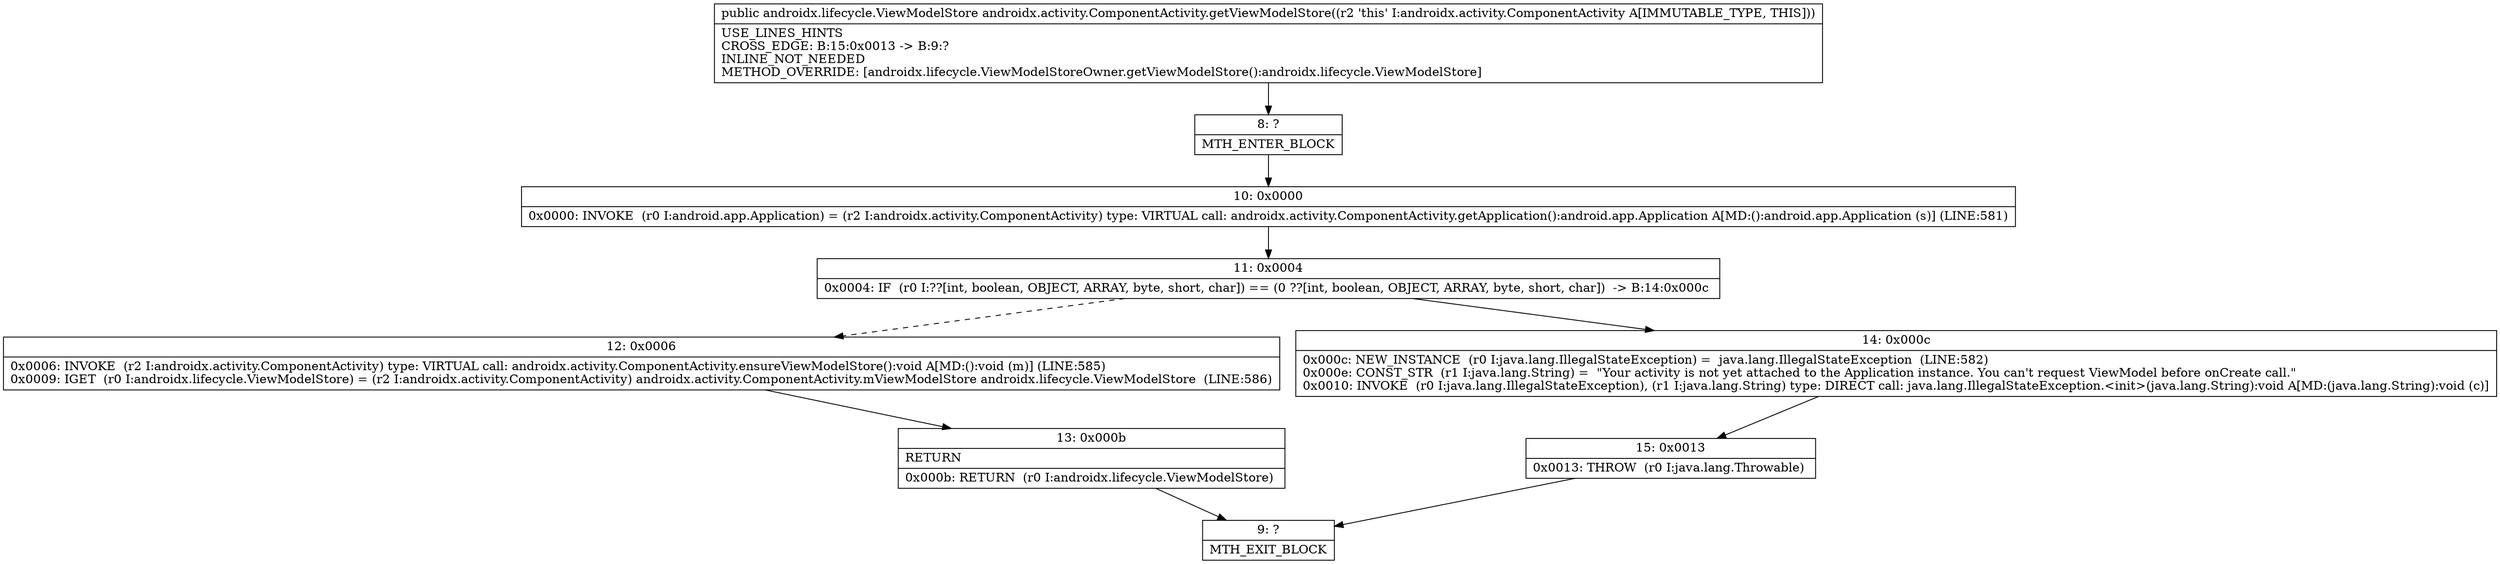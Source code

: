 digraph "CFG forandroidx.activity.ComponentActivity.getViewModelStore()Landroidx\/lifecycle\/ViewModelStore;" {
Node_8 [shape=record,label="{8\:\ ?|MTH_ENTER_BLOCK\l}"];
Node_10 [shape=record,label="{10\:\ 0x0000|0x0000: INVOKE  (r0 I:android.app.Application) = (r2 I:androidx.activity.ComponentActivity) type: VIRTUAL call: androidx.activity.ComponentActivity.getApplication():android.app.Application A[MD:():android.app.Application (s)] (LINE:581)\l}"];
Node_11 [shape=record,label="{11\:\ 0x0004|0x0004: IF  (r0 I:??[int, boolean, OBJECT, ARRAY, byte, short, char]) == (0 ??[int, boolean, OBJECT, ARRAY, byte, short, char])  \-\> B:14:0x000c \l}"];
Node_12 [shape=record,label="{12\:\ 0x0006|0x0006: INVOKE  (r2 I:androidx.activity.ComponentActivity) type: VIRTUAL call: androidx.activity.ComponentActivity.ensureViewModelStore():void A[MD:():void (m)] (LINE:585)\l0x0009: IGET  (r0 I:androidx.lifecycle.ViewModelStore) = (r2 I:androidx.activity.ComponentActivity) androidx.activity.ComponentActivity.mViewModelStore androidx.lifecycle.ViewModelStore  (LINE:586)\l}"];
Node_13 [shape=record,label="{13\:\ 0x000b|RETURN\l|0x000b: RETURN  (r0 I:androidx.lifecycle.ViewModelStore) \l}"];
Node_9 [shape=record,label="{9\:\ ?|MTH_EXIT_BLOCK\l}"];
Node_14 [shape=record,label="{14\:\ 0x000c|0x000c: NEW_INSTANCE  (r0 I:java.lang.IllegalStateException) =  java.lang.IllegalStateException  (LINE:582)\l0x000e: CONST_STR  (r1 I:java.lang.String) =  \"Your activity is not yet attached to the Application instance. You can't request ViewModel before onCreate call.\" \l0x0010: INVOKE  (r0 I:java.lang.IllegalStateException), (r1 I:java.lang.String) type: DIRECT call: java.lang.IllegalStateException.\<init\>(java.lang.String):void A[MD:(java.lang.String):void (c)]\l}"];
Node_15 [shape=record,label="{15\:\ 0x0013|0x0013: THROW  (r0 I:java.lang.Throwable) \l}"];
MethodNode[shape=record,label="{public androidx.lifecycle.ViewModelStore androidx.activity.ComponentActivity.getViewModelStore((r2 'this' I:androidx.activity.ComponentActivity A[IMMUTABLE_TYPE, THIS]))  | USE_LINES_HINTS\lCROSS_EDGE: B:15:0x0013 \-\> B:9:?\lINLINE_NOT_NEEDED\lMETHOD_OVERRIDE: [androidx.lifecycle.ViewModelStoreOwner.getViewModelStore():androidx.lifecycle.ViewModelStore]\l}"];
MethodNode -> Node_8;Node_8 -> Node_10;
Node_10 -> Node_11;
Node_11 -> Node_12[style=dashed];
Node_11 -> Node_14;
Node_12 -> Node_13;
Node_13 -> Node_9;
Node_14 -> Node_15;
Node_15 -> Node_9;
}

